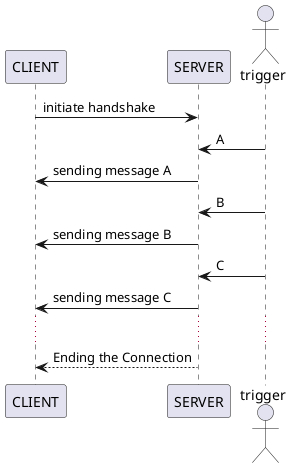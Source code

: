 @startuml SSE Flow

participant CLIENT
participant SERVER
actor trigger

CLIENT -> SERVER : initiate handshake

trigger -> SERVER : A
SERVER -> CLIENT : sending message A

trigger -> SERVER : B
SERVER -> CLIENT : sending message B

trigger -> SERVER : C
SERVER -> CLIENT : sending message C

...

SERVER --> CLIENT : Ending the Connection

@enduml